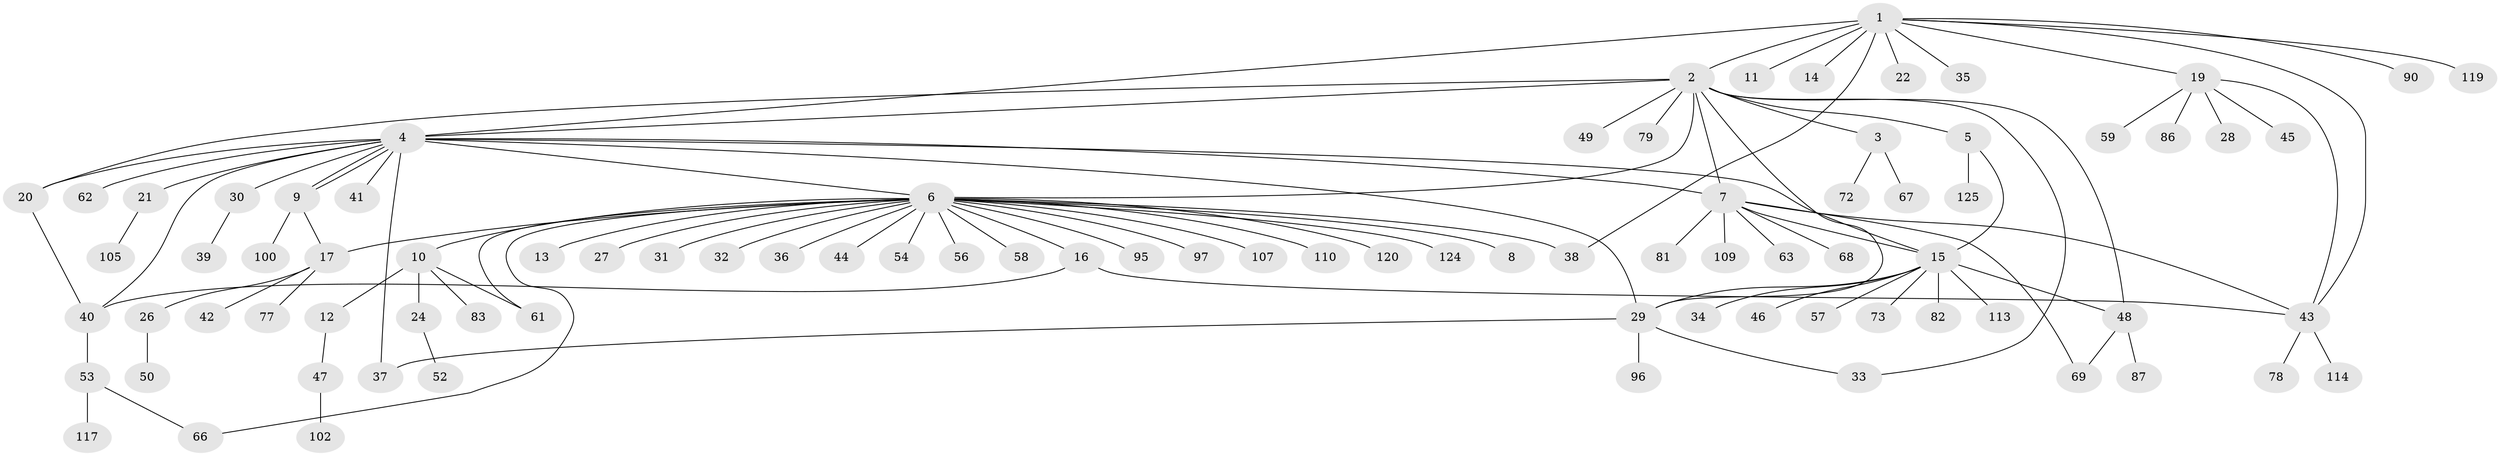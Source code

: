 // original degree distribution, {12: 0.015873015873015872, 3: 0.09523809523809523, 19: 0.007936507936507936, 24: 0.007936507936507936, 9: 0.007936507936507936, 1: 0.5714285714285714, 4: 0.05555555555555555, 5: 0.031746031746031744, 2: 0.18253968253968253, 6: 0.015873015873015872, 10: 0.007936507936507936}
// Generated by graph-tools (version 1.1) at 2025/18/03/04/25 18:18:06]
// undirected, 88 vertices, 109 edges
graph export_dot {
graph [start="1"]
  node [color=gray90,style=filled];
  1;
  2;
  3;
  4 [super="+55+91+74+75+88+98+51+18"];
  5;
  6;
  7;
  8;
  9;
  10;
  11;
  12;
  13;
  14;
  15 [super="+23+70"];
  16 [super="+104"];
  17 [super="+64"];
  19;
  20;
  21;
  22;
  24;
  26;
  27;
  28;
  29 [super="+80"];
  30;
  31;
  32;
  33 [super="+111+93"];
  34;
  35 [super="+60"];
  36;
  37 [super="+76+126"];
  38 [super="+106+103"];
  39;
  40 [super="+108"];
  41 [super="+65"];
  42 [super="+85+94"];
  43;
  44;
  45;
  46;
  47;
  48;
  49 [super="+116"];
  50;
  52;
  53;
  54;
  56;
  57;
  58;
  59;
  61;
  62;
  63;
  66 [super="+71"];
  67;
  68;
  69 [super="+115"];
  72 [super="+92"];
  73 [super="+89"];
  77;
  78;
  79 [super="+118+99"];
  81;
  82;
  83;
  86;
  87;
  90;
  95;
  96;
  97;
  100;
  102;
  105;
  107;
  109;
  110;
  113;
  114;
  117;
  119;
  120;
  124;
  125;
  1 -- 2;
  1 -- 4 [weight=2];
  1 -- 11;
  1 -- 14;
  1 -- 19;
  1 -- 22;
  1 -- 35;
  1 -- 43;
  1 -- 90;
  1 -- 119;
  1 -- 38;
  2 -- 3;
  2 -- 4;
  2 -- 5;
  2 -- 6;
  2 -- 7;
  2 -- 20;
  2 -- 48;
  2 -- 49;
  2 -- 79;
  2 -- 29;
  2 -- 33;
  3 -- 67;
  3 -- 72;
  4 -- 6;
  4 -- 9;
  4 -- 9;
  4 -- 15 [weight=2];
  4 -- 21;
  4 -- 30;
  4 -- 41;
  4 -- 62;
  4 -- 37;
  4 -- 20;
  4 -- 40;
  4 -- 29;
  4 -- 7;
  5 -- 125;
  5 -- 15;
  6 -- 8;
  6 -- 10;
  6 -- 13;
  6 -- 16;
  6 -- 17;
  6 -- 27;
  6 -- 31;
  6 -- 32;
  6 -- 36;
  6 -- 38;
  6 -- 44;
  6 -- 54;
  6 -- 56;
  6 -- 58;
  6 -- 61;
  6 -- 66;
  6 -- 95;
  6 -- 97;
  6 -- 107;
  6 -- 110;
  6 -- 120;
  6 -- 124;
  7 -- 15;
  7 -- 43;
  7 -- 63;
  7 -- 68;
  7 -- 69;
  7 -- 81;
  7 -- 109;
  9 -- 100;
  9 -- 17;
  10 -- 12;
  10 -- 24;
  10 -- 61;
  10 -- 83;
  12 -- 47;
  15 -- 29;
  15 -- 34;
  15 -- 73;
  15 -- 46;
  15 -- 48;
  15 -- 113;
  15 -- 82;
  15 -- 57;
  16 -- 40;
  16 -- 43;
  17 -- 26;
  17 -- 42;
  17 -- 77;
  19 -- 28;
  19 -- 43;
  19 -- 45;
  19 -- 59;
  19 -- 86;
  20 -- 40;
  21 -- 105;
  24 -- 52;
  26 -- 50;
  29 -- 33;
  29 -- 37;
  29 -- 96;
  30 -- 39;
  40 -- 53;
  43 -- 78;
  43 -- 114;
  47 -- 102;
  48 -- 69;
  48 -- 87;
  53 -- 66;
  53 -- 117;
}
